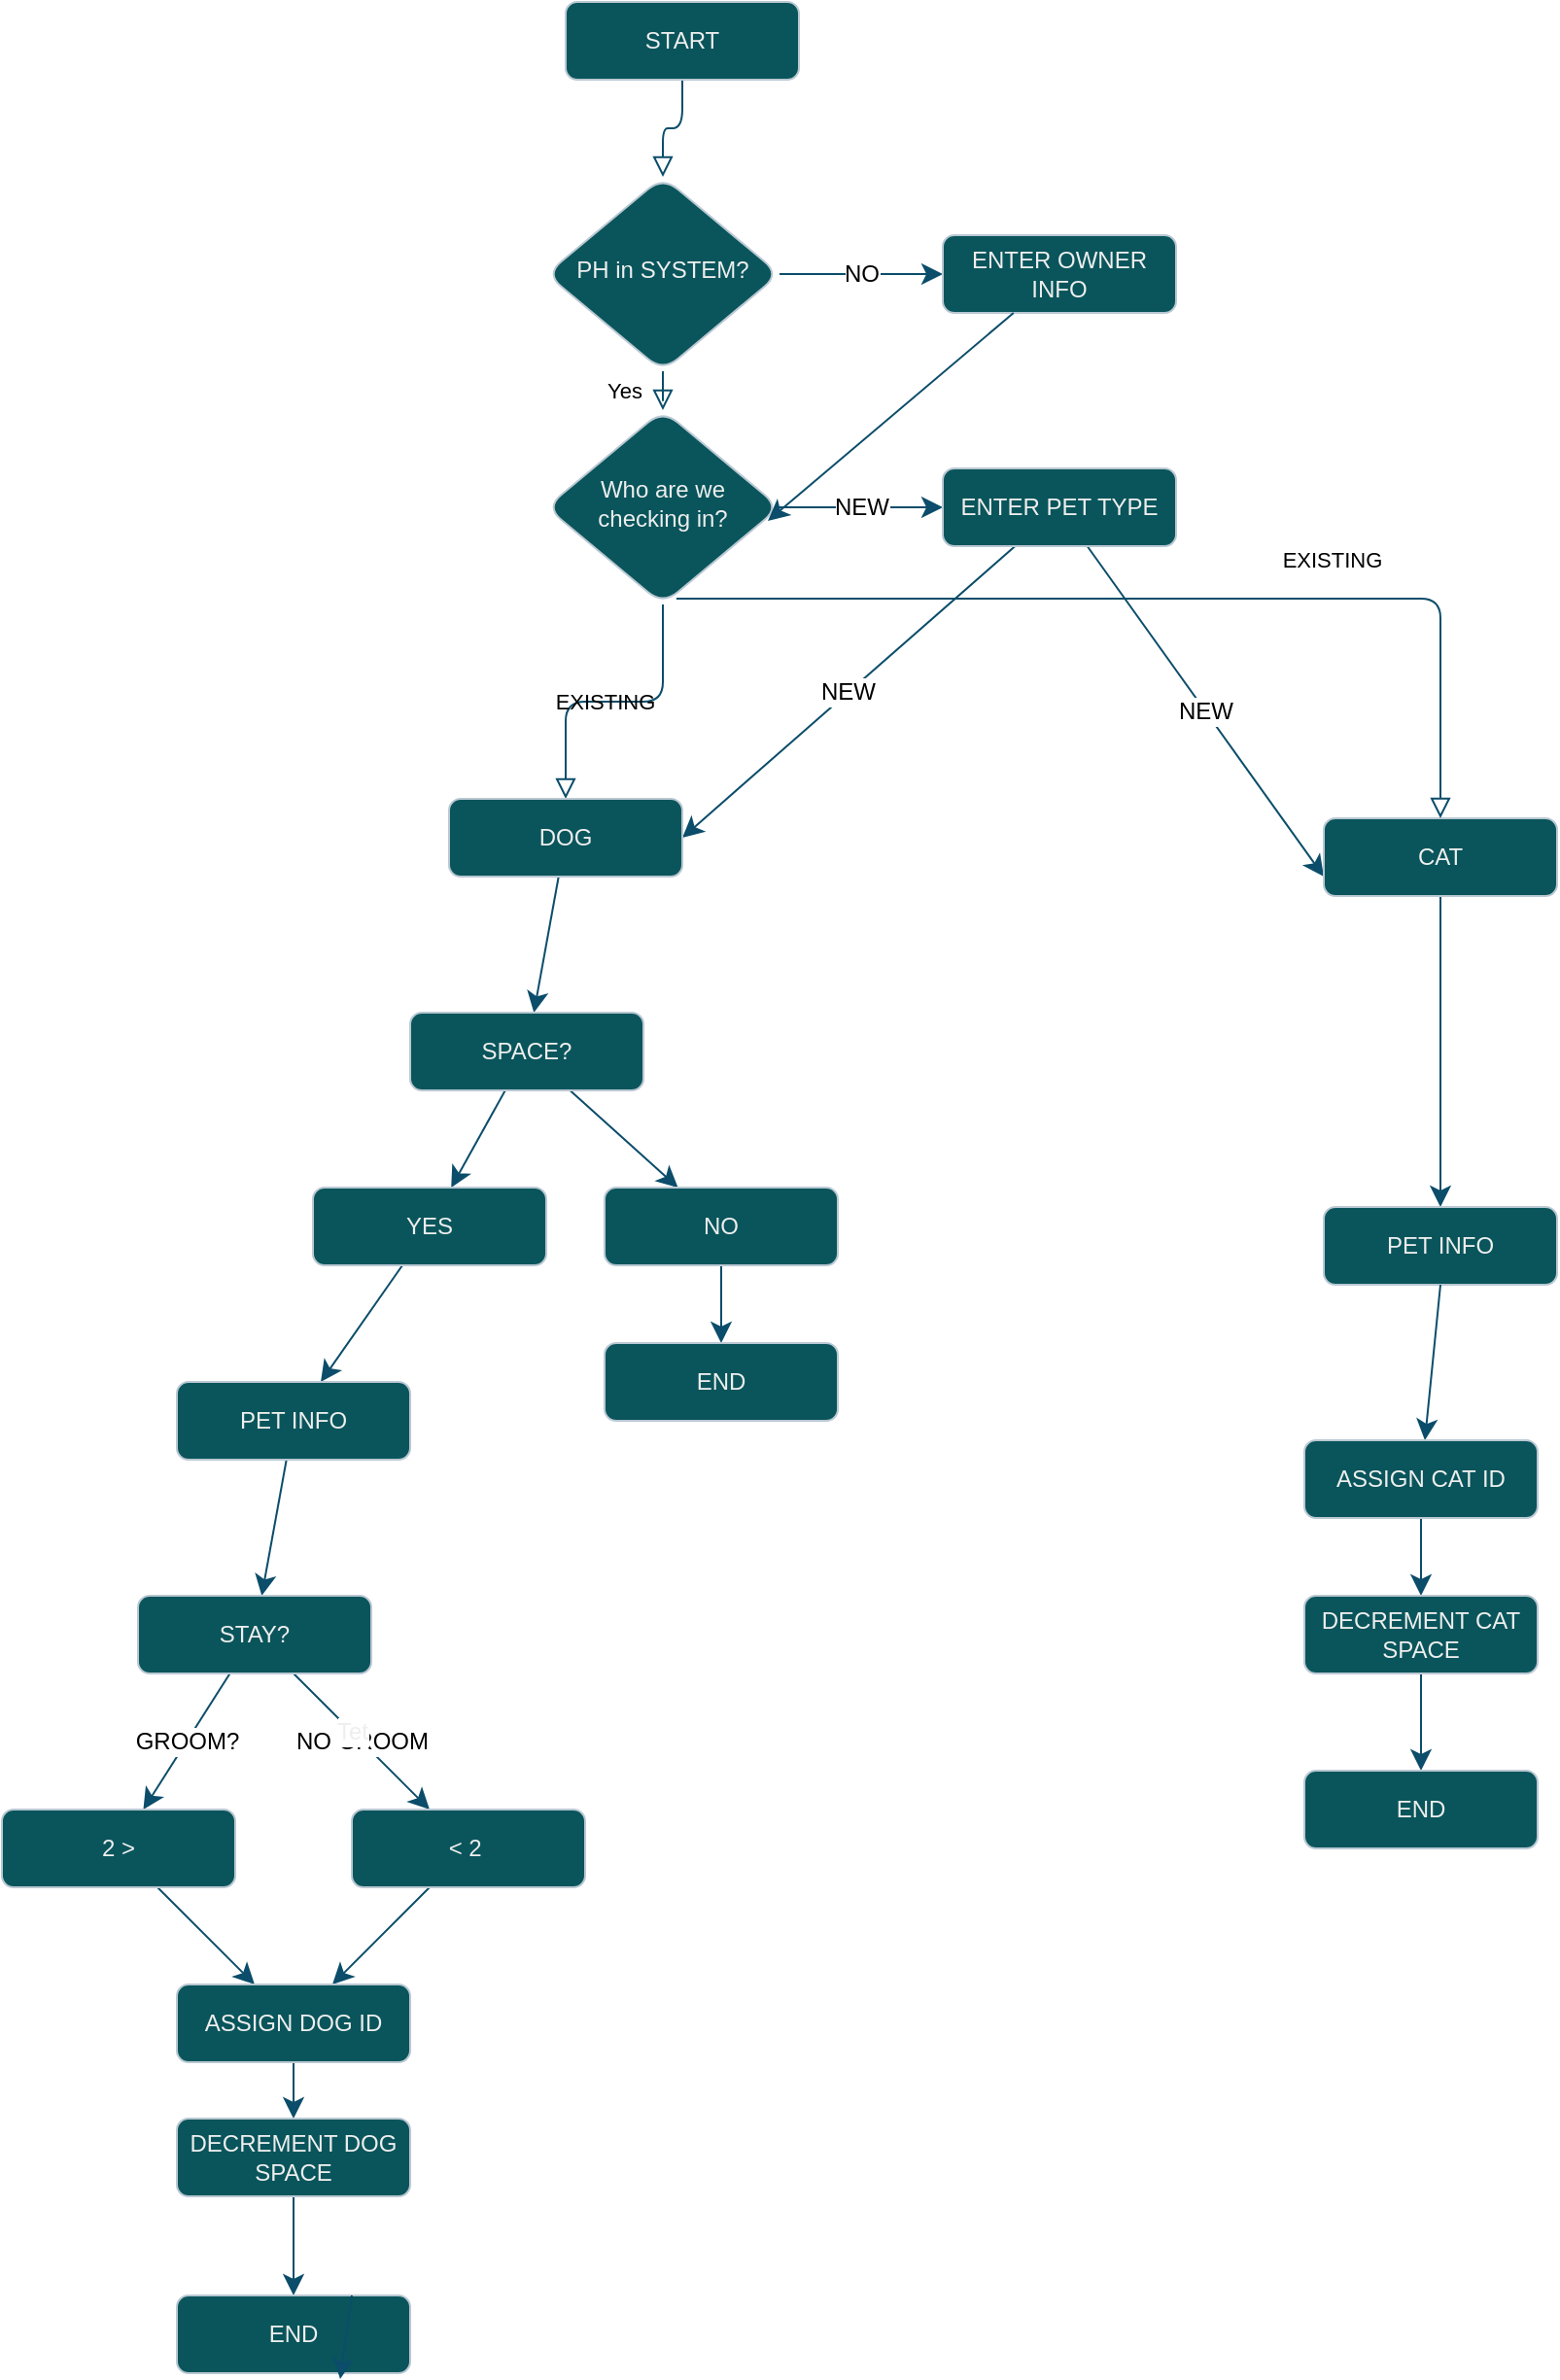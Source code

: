 <mxfile version="26.1.0">
  <diagram id="C5RBs43oDa-KdzZeNtuy" name="Page-1">
    <mxGraphModel dx="1665" dy="865" grid="1" gridSize="10" guides="1" tooltips="1" connect="1" arrows="1" fold="1" page="1" pageScale="1" pageWidth="827" pageHeight="1169" math="0" shadow="0">
      <root>
        <mxCell id="WIyWlLk6GJQsqaUBKTNV-0" />
        <mxCell id="WIyWlLk6GJQsqaUBKTNV-1" parent="WIyWlLk6GJQsqaUBKTNV-0" />
        <mxCell id="A33fdGabXeaYR4aPQos7-53" value="NEW" style="edgeStyle=none;curved=1;rounded=1;orthogonalLoop=1;jettySize=auto;html=1;entryX=0;entryY=0.75;entryDx=0;entryDy=0;strokeColor=#0B4D6A;fontSize=12;startSize=8;endSize=8;" edge="1" parent="WIyWlLk6GJQsqaUBKTNV-1" source="A33fdGabXeaYR4aPQos7-50" target="A33fdGabXeaYR4aPQos7-0">
          <mxGeometry relative="1" as="geometry" />
        </mxCell>
        <mxCell id="A33fdGabXeaYR4aPQos7-52" value="NEW" style="edgeStyle=none;curved=1;rounded=1;orthogonalLoop=1;jettySize=auto;html=1;entryX=1;entryY=0.5;entryDx=0;entryDy=0;strokeColor=#0B4D6A;fontSize=12;startSize=8;endSize=8;" edge="1" parent="WIyWlLk6GJQsqaUBKTNV-1" source="A33fdGabXeaYR4aPQos7-50" target="WIyWlLk6GJQsqaUBKTNV-11">
          <mxGeometry relative="1" as="geometry" />
        </mxCell>
        <mxCell id="WIyWlLk6GJQsqaUBKTNV-2" value="" style="rounded=1;html=1;jettySize=auto;orthogonalLoop=1;fontSize=11;endArrow=block;endFill=0;endSize=8;strokeWidth=1;shadow=0;labelBackgroundColor=none;edgeStyle=orthogonalEdgeStyle;strokeColor=#0B4D6A;fontColor=default;" parent="WIyWlLk6GJQsqaUBKTNV-1" source="WIyWlLk6GJQsqaUBKTNV-3" target="WIyWlLk6GJQsqaUBKTNV-6" edge="1">
          <mxGeometry relative="1" as="geometry" />
        </mxCell>
        <mxCell id="WIyWlLk6GJQsqaUBKTNV-3" value="START" style="rounded=1;whiteSpace=wrap;html=1;fontSize=12;glass=0;strokeWidth=1;shadow=0;labelBackgroundColor=none;fillColor=#09555B;strokeColor=#BAC8D3;fontColor=#EEEEEE;" parent="WIyWlLk6GJQsqaUBKTNV-1" vertex="1">
          <mxGeometry x="160" y="80" width="120" height="40" as="geometry" />
        </mxCell>
        <mxCell id="WIyWlLk6GJQsqaUBKTNV-4" value="Yes" style="rounded=1;html=1;jettySize=auto;orthogonalLoop=1;fontSize=11;endArrow=block;endFill=0;endSize=8;strokeWidth=1;shadow=0;labelBackgroundColor=none;edgeStyle=orthogonalEdgeStyle;strokeColor=#0B4D6A;fontColor=default;" parent="WIyWlLk6GJQsqaUBKTNV-1" source="WIyWlLk6GJQsqaUBKTNV-6" target="WIyWlLk6GJQsqaUBKTNV-10" edge="1">
          <mxGeometry y="20" relative="1" as="geometry">
            <mxPoint as="offset" />
          </mxGeometry>
        </mxCell>
        <mxCell id="A33fdGabXeaYR4aPQos7-48" value="NO" style="edgeStyle=none;curved=1;rounded=1;orthogonalLoop=1;jettySize=auto;html=1;strokeColor=#0B4D6A;fontSize=12;startSize=8;endSize=8;" edge="1" parent="WIyWlLk6GJQsqaUBKTNV-1" source="WIyWlLk6GJQsqaUBKTNV-6" target="A33fdGabXeaYR4aPQos7-44">
          <mxGeometry relative="1" as="geometry" />
        </mxCell>
        <mxCell id="WIyWlLk6GJQsqaUBKTNV-6" value="PH in SYSTEM?" style="rhombus;whiteSpace=wrap;html=1;shadow=0;fontFamily=Helvetica;fontSize=12;align=center;strokeWidth=1;spacing=6;spacingTop=-4;labelBackgroundColor=none;fillColor=#09555B;strokeColor=#BAC8D3;fontColor=#EEEEEE;rounded=1;" parent="WIyWlLk6GJQsqaUBKTNV-1" vertex="1">
          <mxGeometry x="150" y="170" width="120" height="100" as="geometry" />
        </mxCell>
        <mxCell id="WIyWlLk6GJQsqaUBKTNV-8" value="EXISTING" style="rounded=1;html=1;jettySize=auto;orthogonalLoop=1;fontSize=11;endArrow=block;endFill=0;endSize=8;strokeWidth=1;shadow=0;labelBackgroundColor=none;edgeStyle=orthogonalEdgeStyle;strokeColor=#0B4D6A;fontColor=default;" parent="WIyWlLk6GJQsqaUBKTNV-1" source="WIyWlLk6GJQsqaUBKTNV-10" target="WIyWlLk6GJQsqaUBKTNV-11" edge="1">
          <mxGeometry x="0.333" y="20" relative="1" as="geometry">
            <mxPoint as="offset" />
          </mxGeometry>
        </mxCell>
        <mxCell id="A33fdGabXeaYR4aPQos7-51" value="NEW" style="edgeStyle=none;curved=1;rounded=1;orthogonalLoop=1;jettySize=auto;html=1;strokeColor=#0B4D6A;fontSize=12;startSize=8;endSize=8;" edge="1" parent="WIyWlLk6GJQsqaUBKTNV-1" source="WIyWlLk6GJQsqaUBKTNV-10" target="A33fdGabXeaYR4aPQos7-50">
          <mxGeometry relative="1" as="geometry" />
        </mxCell>
        <mxCell id="WIyWlLk6GJQsqaUBKTNV-10" value="Who are we checking in?" style="rhombus;whiteSpace=wrap;html=1;shadow=0;fontFamily=Helvetica;fontSize=12;align=center;strokeWidth=1;spacing=6;spacingTop=-4;labelBackgroundColor=none;fillColor=#09555B;strokeColor=#BAC8D3;fontColor=#EEEEEE;rounded=1;" parent="WIyWlLk6GJQsqaUBKTNV-1" vertex="1">
          <mxGeometry x="150" y="290" width="120" height="100" as="geometry" />
        </mxCell>
        <mxCell id="A33fdGabXeaYR4aPQos7-4" style="edgeStyle=none;curved=1;rounded=1;orthogonalLoop=1;jettySize=auto;html=1;strokeColor=#0B4D6A;fontSize=12;startSize=8;endSize=8;" edge="1" parent="WIyWlLk6GJQsqaUBKTNV-1" source="WIyWlLk6GJQsqaUBKTNV-11" target="A33fdGabXeaYR4aPQos7-3">
          <mxGeometry relative="1" as="geometry" />
        </mxCell>
        <mxCell id="WIyWlLk6GJQsqaUBKTNV-11" value="DOG" style="rounded=1;whiteSpace=wrap;html=1;fontSize=12;glass=0;strokeWidth=1;shadow=0;labelBackgroundColor=none;fillColor=#09555B;strokeColor=#BAC8D3;fontColor=#EEEEEE;" parent="WIyWlLk6GJQsqaUBKTNV-1" vertex="1">
          <mxGeometry x="100" y="490" width="120" height="40" as="geometry" />
        </mxCell>
        <mxCell id="A33fdGabXeaYR4aPQos7-41" style="edgeStyle=none;curved=1;rounded=1;orthogonalLoop=1;jettySize=auto;html=1;strokeColor=#0B4D6A;fontSize=12;startSize=8;endSize=8;" edge="1" parent="WIyWlLk6GJQsqaUBKTNV-1" source="A33fdGabXeaYR4aPQos7-0" target="A33fdGabXeaYR4aPQos7-31">
          <mxGeometry relative="1" as="geometry" />
        </mxCell>
        <mxCell id="A33fdGabXeaYR4aPQos7-0" value="CAT" style="rounded=1;whiteSpace=wrap;html=1;fontSize=12;glass=0;strokeWidth=1;shadow=0;labelBackgroundColor=none;fillColor=#09555B;strokeColor=#BAC8D3;fontColor=#EEEEEE;" vertex="1" parent="WIyWlLk6GJQsqaUBKTNV-1">
          <mxGeometry x="550" y="500" width="120" height="40" as="geometry" />
        </mxCell>
        <mxCell id="A33fdGabXeaYR4aPQos7-2" value="EXISTING" style="rounded=1;html=1;jettySize=auto;orthogonalLoop=1;fontSize=11;endArrow=block;endFill=0;endSize=8;strokeWidth=1;shadow=0;labelBackgroundColor=none;edgeStyle=orthogonalEdgeStyle;strokeColor=#0B4D6A;fontColor=default;exitX=0.558;exitY=0.97;exitDx=0;exitDy=0;exitPerimeter=0;entryX=0.5;entryY=0;entryDx=0;entryDy=0;" edge="1" parent="WIyWlLk6GJQsqaUBKTNV-1" source="WIyWlLk6GJQsqaUBKTNV-10" target="A33fdGabXeaYR4aPQos7-0">
          <mxGeometry x="0.333" y="20" relative="1" as="geometry">
            <mxPoint as="offset" />
            <mxPoint x="280" y="380" as="sourcePoint" />
            <mxPoint x="310" y="490" as="targetPoint" />
          </mxGeometry>
        </mxCell>
        <mxCell id="A33fdGabXeaYR4aPQos7-6" style="edgeStyle=none;curved=1;rounded=1;orthogonalLoop=1;jettySize=auto;html=1;strokeColor=#0B4D6A;fontSize=12;startSize=8;endSize=8;" edge="1" parent="WIyWlLk6GJQsqaUBKTNV-1" source="A33fdGabXeaYR4aPQos7-3" target="A33fdGabXeaYR4aPQos7-5">
          <mxGeometry relative="1" as="geometry" />
        </mxCell>
        <mxCell id="A33fdGabXeaYR4aPQos7-8" style="edgeStyle=none;curved=1;rounded=1;orthogonalLoop=1;jettySize=auto;html=1;strokeColor=#0B4D6A;fontSize=12;startSize=8;endSize=8;" edge="1" parent="WIyWlLk6GJQsqaUBKTNV-1" source="A33fdGabXeaYR4aPQos7-3" target="A33fdGabXeaYR4aPQos7-7">
          <mxGeometry relative="1" as="geometry" />
        </mxCell>
        <mxCell id="A33fdGabXeaYR4aPQos7-3" value="SPACE?" style="rounded=1;whiteSpace=wrap;html=1;fontSize=12;glass=0;strokeWidth=1;shadow=0;labelBackgroundColor=none;fillColor=#09555B;strokeColor=#BAC8D3;fontColor=#EEEEEE;" vertex="1" parent="WIyWlLk6GJQsqaUBKTNV-1">
          <mxGeometry x="80" y="600" width="120" height="40" as="geometry" />
        </mxCell>
        <mxCell id="A33fdGabXeaYR4aPQos7-12" style="edgeStyle=none;curved=1;rounded=1;orthogonalLoop=1;jettySize=auto;html=1;strokeColor=#0B4D6A;fontSize=12;startSize=8;endSize=8;" edge="1" parent="WIyWlLk6GJQsqaUBKTNV-1" source="A33fdGabXeaYR4aPQos7-5" target="A33fdGabXeaYR4aPQos7-11">
          <mxGeometry relative="1" as="geometry" />
        </mxCell>
        <mxCell id="A33fdGabXeaYR4aPQos7-5" value="YES" style="rounded=1;whiteSpace=wrap;html=1;fontSize=12;glass=0;strokeWidth=1;shadow=0;labelBackgroundColor=none;fillColor=#09555B;strokeColor=#BAC8D3;fontColor=#EEEEEE;" vertex="1" parent="WIyWlLk6GJQsqaUBKTNV-1">
          <mxGeometry x="30" y="690" width="120" height="40" as="geometry" />
        </mxCell>
        <mxCell id="A33fdGabXeaYR4aPQos7-10" style="edgeStyle=none;curved=1;rounded=1;orthogonalLoop=1;jettySize=auto;html=1;strokeColor=#0B4D6A;fontSize=12;startSize=8;endSize=8;" edge="1" parent="WIyWlLk6GJQsqaUBKTNV-1" source="A33fdGabXeaYR4aPQos7-7" target="A33fdGabXeaYR4aPQos7-9">
          <mxGeometry relative="1" as="geometry" />
        </mxCell>
        <mxCell id="A33fdGabXeaYR4aPQos7-7" value="NO" style="rounded=1;whiteSpace=wrap;html=1;fontSize=12;glass=0;strokeWidth=1;shadow=0;labelBackgroundColor=none;fillColor=#09555B;strokeColor=#BAC8D3;fontColor=#EEEEEE;" vertex="1" parent="WIyWlLk6GJQsqaUBKTNV-1">
          <mxGeometry x="180" y="690" width="120" height="40" as="geometry" />
        </mxCell>
        <mxCell id="A33fdGabXeaYR4aPQos7-9" value="END" style="rounded=1;whiteSpace=wrap;html=1;fontSize=12;glass=0;strokeWidth=1;shadow=0;labelBackgroundColor=none;fillColor=#09555B;strokeColor=#BAC8D3;fontColor=#EEEEEE;" vertex="1" parent="WIyWlLk6GJQsqaUBKTNV-1">
          <mxGeometry x="180" y="770" width="120" height="40" as="geometry" />
        </mxCell>
        <mxCell id="A33fdGabXeaYR4aPQos7-14" style="edgeStyle=none;curved=1;rounded=1;orthogonalLoop=1;jettySize=auto;html=1;strokeColor=#0B4D6A;fontSize=12;startSize=8;endSize=8;" edge="1" parent="WIyWlLk6GJQsqaUBKTNV-1" source="A33fdGabXeaYR4aPQos7-11" target="A33fdGabXeaYR4aPQos7-13">
          <mxGeometry relative="1" as="geometry" />
        </mxCell>
        <mxCell id="A33fdGabXeaYR4aPQos7-11" value="PET INFO" style="rounded=1;whiteSpace=wrap;html=1;fontSize=12;glass=0;strokeWidth=1;shadow=0;labelBackgroundColor=none;fillColor=#09555B;strokeColor=#BAC8D3;fontColor=#EEEEEE;" vertex="1" parent="WIyWlLk6GJQsqaUBKTNV-1">
          <mxGeometry x="-40" y="790" width="120" height="40" as="geometry" />
        </mxCell>
        <mxCell id="A33fdGabXeaYR4aPQos7-17" value="GROOM?" style="edgeStyle=none;curved=1;rounded=1;orthogonalLoop=1;jettySize=auto;html=1;strokeColor=#0B4D6A;fontSize=12;startSize=8;endSize=8;" edge="1" parent="WIyWlLk6GJQsqaUBKTNV-1" source="A33fdGabXeaYR4aPQos7-13" target="A33fdGabXeaYR4aPQos7-15">
          <mxGeometry relative="1" as="geometry" />
        </mxCell>
        <mxCell id="A33fdGabXeaYR4aPQos7-18" value="NO GROOM" style="edgeStyle=none;curved=1;rounded=1;orthogonalLoop=1;jettySize=auto;html=1;strokeColor=#0B4D6A;fontSize=12;startSize=8;endSize=8;" edge="1" parent="WIyWlLk6GJQsqaUBKTNV-1" source="A33fdGabXeaYR4aPQos7-13" target="A33fdGabXeaYR4aPQos7-16">
          <mxGeometry relative="1" as="geometry" />
        </mxCell>
        <mxCell id="A33fdGabXeaYR4aPQos7-19" value="Tet" style="edgeLabel;html=1;align=center;verticalAlign=middle;resizable=0;points=[];fontSize=12;rounded=1;strokeColor=#BAC8D3;fontColor=#EEEEEE;fillColor=#09555B;" vertex="1" connectable="0" parent="A33fdGabXeaYR4aPQos7-18">
          <mxGeometry x="-0.143" relative="1" as="geometry">
            <mxPoint as="offset" />
          </mxGeometry>
        </mxCell>
        <mxCell id="A33fdGabXeaYR4aPQos7-13" value="STAY?" style="rounded=1;whiteSpace=wrap;html=1;fontSize=12;glass=0;strokeWidth=1;shadow=0;labelBackgroundColor=none;fillColor=#09555B;strokeColor=#BAC8D3;fontColor=#EEEEEE;" vertex="1" parent="WIyWlLk6GJQsqaUBKTNV-1">
          <mxGeometry x="-60" y="900" width="120" height="40" as="geometry" />
        </mxCell>
        <mxCell id="A33fdGabXeaYR4aPQos7-23" style="edgeStyle=none;curved=1;rounded=1;orthogonalLoop=1;jettySize=auto;html=1;strokeColor=#0B4D6A;fontSize=12;startSize=8;endSize=8;" edge="1" parent="WIyWlLk6GJQsqaUBKTNV-1" source="A33fdGabXeaYR4aPQos7-15" target="A33fdGabXeaYR4aPQos7-20">
          <mxGeometry relative="1" as="geometry" />
        </mxCell>
        <mxCell id="A33fdGabXeaYR4aPQos7-15" value="2 &amp;gt;" style="rounded=1;whiteSpace=wrap;html=1;fontSize=12;glass=0;strokeWidth=1;shadow=0;labelBackgroundColor=none;fillColor=#09555B;strokeColor=#BAC8D3;fontColor=#EEEEEE;" vertex="1" parent="WIyWlLk6GJQsqaUBKTNV-1">
          <mxGeometry x="-130" y="1010" width="120" height="40" as="geometry" />
        </mxCell>
        <mxCell id="A33fdGabXeaYR4aPQos7-24" style="edgeStyle=none;curved=1;rounded=1;orthogonalLoop=1;jettySize=auto;html=1;strokeColor=#0B4D6A;fontSize=12;startSize=8;endSize=8;" edge="1" parent="WIyWlLk6GJQsqaUBKTNV-1" source="A33fdGabXeaYR4aPQos7-16" target="A33fdGabXeaYR4aPQos7-20">
          <mxGeometry relative="1" as="geometry" />
        </mxCell>
        <mxCell id="A33fdGabXeaYR4aPQos7-16" value="&amp;lt; 2&amp;nbsp;" style="rounded=1;whiteSpace=wrap;html=1;fontSize=12;glass=0;strokeWidth=1;shadow=0;labelBackgroundColor=none;fillColor=#09555B;strokeColor=#BAC8D3;fontColor=#EEEEEE;" vertex="1" parent="WIyWlLk6GJQsqaUBKTNV-1">
          <mxGeometry x="50" y="1010" width="120" height="40" as="geometry" />
        </mxCell>
        <mxCell id="A33fdGabXeaYR4aPQos7-25" style="edgeStyle=none;curved=1;rounded=1;orthogonalLoop=1;jettySize=auto;html=1;strokeColor=#0B4D6A;fontSize=12;startSize=8;endSize=8;" edge="1" parent="WIyWlLk6GJQsqaUBKTNV-1" source="A33fdGabXeaYR4aPQos7-20" target="A33fdGabXeaYR4aPQos7-21">
          <mxGeometry relative="1" as="geometry" />
        </mxCell>
        <mxCell id="A33fdGabXeaYR4aPQos7-20" value="ASSIGN DOG ID" style="rounded=1;whiteSpace=wrap;html=1;fontSize=12;glass=0;strokeWidth=1;shadow=0;labelBackgroundColor=none;fillColor=#09555B;strokeColor=#BAC8D3;fontColor=#EEEEEE;" vertex="1" parent="WIyWlLk6GJQsqaUBKTNV-1">
          <mxGeometry x="-40" y="1100" width="120" height="40" as="geometry" />
        </mxCell>
        <mxCell id="A33fdGabXeaYR4aPQos7-27" style="edgeStyle=none;curved=1;rounded=1;orthogonalLoop=1;jettySize=auto;html=1;strokeColor=#0B4D6A;fontSize=12;startSize=8;endSize=8;" edge="1" parent="WIyWlLk6GJQsqaUBKTNV-1" source="A33fdGabXeaYR4aPQos7-21" target="A33fdGabXeaYR4aPQos7-22">
          <mxGeometry relative="1" as="geometry" />
        </mxCell>
        <mxCell id="A33fdGabXeaYR4aPQos7-21" value="DECREMENT DOG SPACE" style="rounded=1;whiteSpace=wrap;html=1;fontSize=12;glass=0;strokeWidth=1;shadow=0;labelBackgroundColor=none;fillColor=#09555B;strokeColor=#BAC8D3;fontColor=#EEEEEE;" vertex="1" parent="WIyWlLk6GJQsqaUBKTNV-1">
          <mxGeometry x="-40" y="1169" width="120" height="40" as="geometry" />
        </mxCell>
        <mxCell id="A33fdGabXeaYR4aPQos7-22" value="END" style="rounded=1;whiteSpace=wrap;html=1;fontSize=12;glass=0;strokeWidth=1;shadow=0;labelBackgroundColor=none;fillColor=#09555B;strokeColor=#BAC8D3;fontColor=#EEEEEE;" vertex="1" parent="WIyWlLk6GJQsqaUBKTNV-1">
          <mxGeometry x="-40" y="1260" width="120" height="40" as="geometry" />
        </mxCell>
        <mxCell id="A33fdGabXeaYR4aPQos7-26" style="edgeStyle=none;curved=1;rounded=1;orthogonalLoop=1;jettySize=auto;html=1;exitX=0.75;exitY=0;exitDx=0;exitDy=0;entryX=0.7;entryY=1.075;entryDx=0;entryDy=0;entryPerimeter=0;strokeColor=#0B4D6A;fontSize=12;startSize=8;endSize=8;" edge="1" parent="WIyWlLk6GJQsqaUBKTNV-1" source="A33fdGabXeaYR4aPQos7-22" target="A33fdGabXeaYR4aPQos7-22">
          <mxGeometry relative="1" as="geometry" />
        </mxCell>
        <mxCell id="A33fdGabXeaYR4aPQos7-31" value="PET INFO" style="rounded=1;whiteSpace=wrap;html=1;fontSize=12;glass=0;strokeWidth=1;shadow=0;labelBackgroundColor=none;fillColor=#09555B;strokeColor=#BAC8D3;fontColor=#EEEEEE;" vertex="1" parent="WIyWlLk6GJQsqaUBKTNV-1">
          <mxGeometry x="550" y="700" width="120" height="40" as="geometry" />
        </mxCell>
        <mxCell id="A33fdGabXeaYR4aPQos7-36" style="edgeStyle=none;curved=1;rounded=1;orthogonalLoop=1;jettySize=auto;html=1;strokeColor=#0B4D6A;fontSize=12;startSize=8;endSize=8;exitX=0.5;exitY=1;exitDx=0;exitDy=0;" edge="1" parent="WIyWlLk6GJQsqaUBKTNV-1" target="A33fdGabXeaYR4aPQos7-39" source="A33fdGabXeaYR4aPQos7-31">
          <mxGeometry relative="1" as="geometry">
            <mxPoint x="380" y="1250" as="sourcePoint" />
          </mxGeometry>
        </mxCell>
        <mxCell id="A33fdGabXeaYR4aPQos7-38" style="edgeStyle=none;curved=1;rounded=1;orthogonalLoop=1;jettySize=auto;html=1;strokeColor=#0B4D6A;fontSize=12;startSize=8;endSize=8;" edge="1" parent="WIyWlLk6GJQsqaUBKTNV-1" source="A33fdGabXeaYR4aPQos7-39" target="A33fdGabXeaYR4aPQos7-40">
          <mxGeometry relative="1" as="geometry" />
        </mxCell>
        <mxCell id="A33fdGabXeaYR4aPQos7-39" value="ASSIGN CAT ID" style="rounded=1;whiteSpace=wrap;html=1;fontSize=12;glass=0;strokeWidth=1;shadow=0;labelBackgroundColor=none;fillColor=#09555B;strokeColor=#BAC8D3;fontColor=#EEEEEE;" vertex="1" parent="WIyWlLk6GJQsqaUBKTNV-1">
          <mxGeometry x="540" y="820" width="120" height="40" as="geometry" />
        </mxCell>
        <mxCell id="A33fdGabXeaYR4aPQos7-43" style="edgeStyle=none;curved=1;rounded=1;orthogonalLoop=1;jettySize=auto;html=1;exitX=0.5;exitY=1;exitDx=0;exitDy=0;strokeColor=#0B4D6A;fontSize=12;startSize=8;endSize=8;" edge="1" parent="WIyWlLk6GJQsqaUBKTNV-1" source="A33fdGabXeaYR4aPQos7-40" target="A33fdGabXeaYR4aPQos7-42">
          <mxGeometry relative="1" as="geometry" />
        </mxCell>
        <mxCell id="A33fdGabXeaYR4aPQos7-40" value="DECREMENT CAT SPACE" style="rounded=1;whiteSpace=wrap;html=1;fontSize=12;glass=0;strokeWidth=1;shadow=0;labelBackgroundColor=none;fillColor=#09555B;strokeColor=#BAC8D3;fontColor=#EEEEEE;" vertex="1" parent="WIyWlLk6GJQsqaUBKTNV-1">
          <mxGeometry x="540" y="900" width="120" height="40" as="geometry" />
        </mxCell>
        <mxCell id="A33fdGabXeaYR4aPQos7-42" value="END" style="rounded=1;whiteSpace=wrap;html=1;fontSize=12;glass=0;strokeWidth=1;shadow=0;labelBackgroundColor=none;fillColor=#09555B;strokeColor=#BAC8D3;fontColor=#EEEEEE;" vertex="1" parent="WIyWlLk6GJQsqaUBKTNV-1">
          <mxGeometry x="540" y="990" width="120" height="40" as="geometry" />
        </mxCell>
        <mxCell id="A33fdGabXeaYR4aPQos7-44" value="ENTER OWNER INFO" style="rounded=1;whiteSpace=wrap;html=1;fontSize=12;glass=0;strokeWidth=1;shadow=0;labelBackgroundColor=none;fillColor=#09555B;strokeColor=#BAC8D3;fontColor=#EEEEEE;" vertex="1" parent="WIyWlLk6GJQsqaUBKTNV-1">
          <mxGeometry x="354" y="200" width="120" height="40" as="geometry" />
        </mxCell>
        <mxCell id="A33fdGabXeaYR4aPQos7-49" style="edgeStyle=none;curved=1;rounded=1;orthogonalLoop=1;jettySize=auto;html=1;entryX=0.95;entryY=0.57;entryDx=0;entryDy=0;entryPerimeter=0;strokeColor=#0B4D6A;fontSize=12;startSize=8;endSize=8;" edge="1" parent="WIyWlLk6GJQsqaUBKTNV-1" source="A33fdGabXeaYR4aPQos7-44" target="WIyWlLk6GJQsqaUBKTNV-10">
          <mxGeometry relative="1" as="geometry" />
        </mxCell>
        <mxCell id="A33fdGabXeaYR4aPQos7-50" value="ENTER PET TYPE" style="rounded=1;whiteSpace=wrap;html=1;fontSize=12;glass=0;strokeWidth=1;shadow=0;labelBackgroundColor=none;fillColor=#09555B;strokeColor=#BAC8D3;fontColor=#EEEEEE;" vertex="1" parent="WIyWlLk6GJQsqaUBKTNV-1">
          <mxGeometry x="354" y="320" width="120" height="40" as="geometry" />
        </mxCell>
      </root>
    </mxGraphModel>
  </diagram>
</mxfile>
